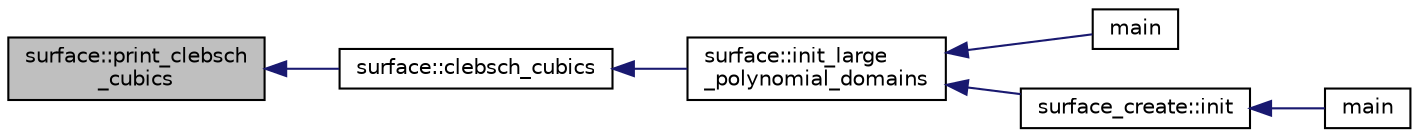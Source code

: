 digraph "surface::print_clebsch_cubics"
{
  edge [fontname="Helvetica",fontsize="10",labelfontname="Helvetica",labelfontsize="10"];
  node [fontname="Helvetica",fontsize="10",shape=record];
  rankdir="LR";
  Node4727 [label="surface::print_clebsch\l_cubics",height=0.2,width=0.4,color="black", fillcolor="grey75", style="filled", fontcolor="black"];
  Node4727 -> Node4728 [dir="back",color="midnightblue",fontsize="10",style="solid",fontname="Helvetica"];
  Node4728 [label="surface::clebsch_cubics",height=0.2,width=0.4,color="black", fillcolor="white", style="filled",URL="$d5/d88/classsurface.html#aac49a34b771fffc48f3650861c3684ab"];
  Node4728 -> Node4729 [dir="back",color="midnightblue",fontsize="10",style="solid",fontname="Helvetica"];
  Node4729 [label="surface::init_large\l_polynomial_domains",height=0.2,width=0.4,color="black", fillcolor="white", style="filled",URL="$d5/d88/classsurface.html#a4bed81f2918efe941518ab28d9a695d2"];
  Node4729 -> Node4730 [dir="back",color="midnightblue",fontsize="10",style="solid",fontname="Helvetica"];
  Node4730 [label="main",height=0.2,width=0.4,color="black", fillcolor="white", style="filled",URL="$d6/dc3/arc__lifting__main_8_c.html#a217dbf8b442f20279ea00b898af96f52"];
  Node4729 -> Node4731 [dir="back",color="midnightblue",fontsize="10",style="solid",fontname="Helvetica"];
  Node4731 [label="surface_create::init",height=0.2,width=0.4,color="black", fillcolor="white", style="filled",URL="$de/da4/classsurface__create.html#ab0db5c12825f778e3caf8aa4da02eb06"];
  Node4731 -> Node4732 [dir="back",color="midnightblue",fontsize="10",style="solid",fontname="Helvetica"];
  Node4732 [label="main",height=0.2,width=0.4,color="black", fillcolor="white", style="filled",URL="$d2/dfa/create__surface__main_8_c.html#a217dbf8b442f20279ea00b898af96f52"];
}
